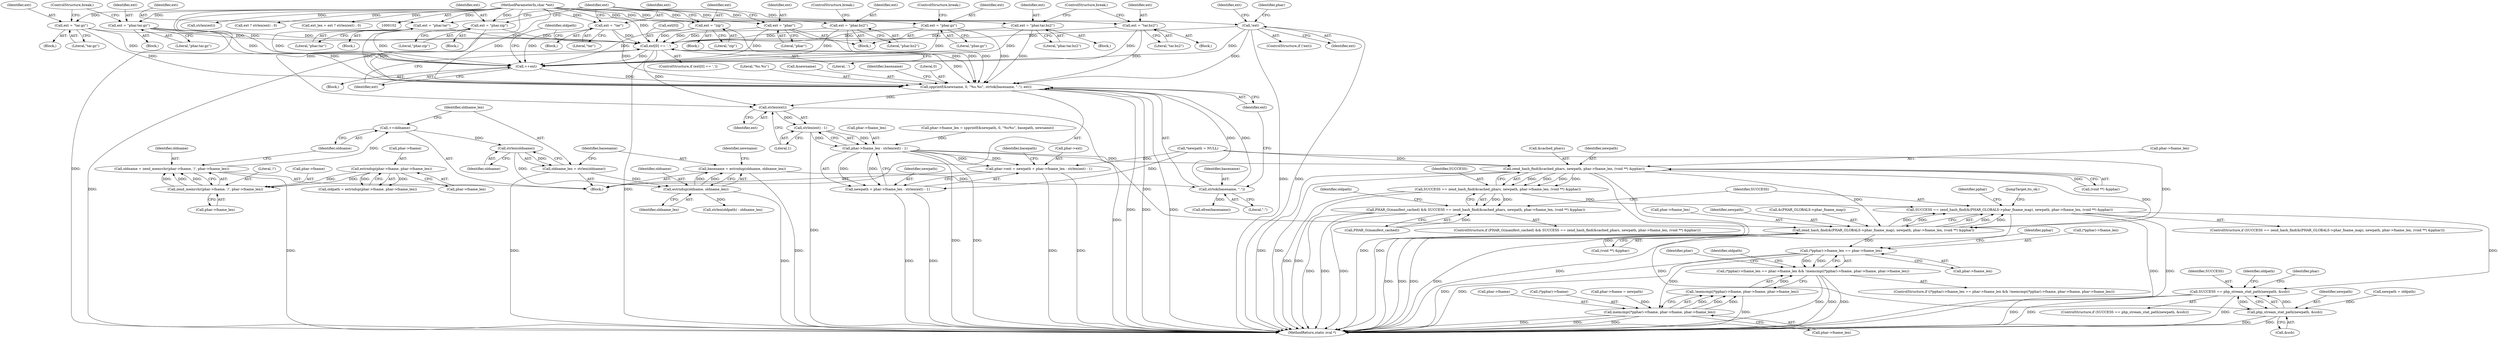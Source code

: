 digraph "0_php_b2cf3f064b8f5efef89bb084521b61318c71781b@API" {
"1000354" [label="(Call,strlen(ext))"];
"1000308" [label="(Call,spprintf(&newname, 0, \"%s.%s\", strtok(basename, \".\"), ext))"];
"1000313" [label="(Call,strtok(basename, \".\"))"];
"1000303" [label="(Call,basename = estrndup(oldname, oldname_len))"];
"1000305" [label="(Call,estrndup(oldname, oldname_len))"];
"1000301" [label="(Call,strlen(oldname))"];
"1000297" [label="(Call,++oldname)"];
"1000287" [label="(Call,oldname = zend_memrchr(phar->fname, '/', phar->fname_len))"];
"1000289" [label="(Call,zend_memrchr(phar->fname, '/', phar->fname_len))"];
"1000280" [label="(Call,estrndup(phar->fname, phar->fname_len))"];
"1000299" [label="(Call,oldname_len = strlen(oldname))"];
"1000224" [label="(Call,ext = \"phar.tar\")"];
"1000104" [label="(MethodParameterIn,char *ext)"];
"1000189" [label="(Call,ext = \"tar.gz\")"];
"1000169" [label="(Call,ext = \"phar.zip\")"];
"1000204" [label="(Call,ext = \"tar.bz2\")"];
"1000270" [label="(Call,ext[0] == '.')"];
"1000219" [label="(Call,ext = \"tar\")"];
"1000164" [label="(Call,ext = \"zip\")"];
"1000209" [label="(Call,ext = \"phar.tar.bz2\")"];
"1000235" [label="(Call,ext = \"phar.gz\")"];
"1000194" [label="(Call,ext = \"phar.tar.gz\")"];
"1000151" [label="(Call,!ext)"];
"1000245" [label="(Call,ext = \"phar\")"];
"1000240" [label="(Call,ext = \"phar.bz2\")"];
"1000276" [label="(Call,++ext)"];
"1000353" [label="(Call,strlen(ext) - 1)"];
"1000349" [label="(Call,phar->fname_len - strlen(ext) - 1)"];
"1000343" [label="(Call,phar->ext = newpath + phar->fname_len - strlen(ext) - 1)"];
"1000347" [label="(Call,newpath + phar->fname_len - strlen(ext) - 1)"];
"1000367" [label="(Call,zend_hash_find(&cached_phars, newpath, phar->fname_len, (void **) &pphar))"];
"1000365" [label="(Call,SUCCESS == zend_hash_find(&cached_phars, newpath, phar->fname_len, (void **) &pphar))"];
"1000362" [label="(Call,PHAR_G(manifest_cached) && SUCCESS == zend_hash_find(&cached_phars, newpath, phar->fname_len, (void **) &pphar))"];
"1000384" [label="(Call,SUCCESS == zend_hash_find(&(PHAR_GLOBALS->phar_fname_map), newpath, phar->fname_len, (void **) &pphar))"];
"1000494" [label="(Call,SUCCESS == php_stream_stat_path(newpath, &ssb))"];
"1000386" [label="(Call,zend_hash_find(&(PHAR_GLOBALS->phar_fname_map), newpath, phar->fname_len, (void **) &pphar))"];
"1000402" [label="(Call,(*pphar)->fname_len == phar->fname_len)"];
"1000401" [label="(Call,(*pphar)->fname_len == phar->fname_len && !memcmp((*pphar)->fname, phar->fname, phar->fname_len))"];
"1000411" [label="(Call,memcmp((*pphar)->fname, phar->fname, phar->fname_len))"];
"1000410" [label="(Call,!memcmp((*pphar)->fname, phar->fname, phar->fname_len))"];
"1000496" [label="(Call,php_stream_stat_path(newpath, &ssb))"];
"1000150" [label="(ControlStructure,if (!ext))"];
"1000508" [label="(Identifier,phar)"];
"1000141" [label="(Call,strlen(ext))"];
"1000350" [label="(Call,phar->fname_len)"];
"1000416" [label="(Call,phar->fname)"];
"1000305" [label="(Call,estrndup(oldname, oldname_len))"];
"1000169" [label="(Call,ext = \"phar.zip\")"];
"1000407" [label="(Call,phar->fname_len)"];
"1000362" [label="(Call,PHAR_G(manifest_cached) && SUCCESS == zend_hash_find(&cached_phars, newpath, phar->fname_len, (void **) &pphar))"];
"1000419" [label="(Call,phar->fname_len)"];
"1000191" [label="(Literal,\"tar.gz\")"];
"1000210" [label="(Identifier,ext)"];
"1000235" [label="(Call,ext = \"phar.gz\")"];
"1000233" [label="(Block,)"];
"1000247" [label="(Literal,\"phar\")"];
"1000194" [label="(Call,ext = \"phar.tar.gz\")"];
"1000246" [label="(Identifier,ext)"];
"1000253" [label="(Identifier,ext)"];
"1000190" [label="(Identifier,ext)"];
"1000276" [label="(Call,++ext)"];
"1000368" [label="(Call,&cached_phars)"];
"1000274" [label="(Literal,'.')"];
"1000374" [label="(Call,(void **) &pphar)"];
"1000312" [label="(Literal,\"%s.%s\")"];
"1000308" [label="(Call,spprintf(&newname, 0, \"%s.%s\", strtok(basename, \".\"), ext))"];
"1000281" [label="(Call,phar->fname)"];
"1000203" [label="(Block,)"];
"1000414" [label="(Identifier,pphar)"];
"1000370" [label="(Identifier,newpath)"];
"1000212" [label="(ControlStructure,break;)"];
"1000197" [label="(ControlStructure,break;)"];
"1000209" [label="(Call,ext = \"phar.tar.bz2\")"];
"1000269" [label="(ControlStructure,if (ext[0] == '.'))"];
"1000220" [label="(Identifier,ext)"];
"1000347" [label="(Call,newpath + phar->fname_len - strlen(ext) - 1)"];
"1000361" [label="(ControlStructure,if (PHAR_G(manifest_cached) && SUCCESS == zend_hash_find(&cached_phars, newpath, phar->fname_len, (void **) &pphar)))"];
"1000277" [label="(Identifier,ext)"];
"1000242" [label="(Literal,\"phar.bz2\")"];
"1000279" [label="(Identifier,oldpath)"];
"1000392" [label="(Call,phar->fname_len)"];
"1000196" [label="(Literal,\"phar.tar.gz\")"];
"1000403" [label="(Call,(*pphar)->fname_len)"];
"1000387" [label="(Call,&(PHAR_GLOBALS->phar_fname_map))"];
"1000288" [label="(Identifier,oldname)"];
"1000294" [label="(Call,phar->fname_len)"];
"1000495" [label="(Identifier,SUCCESS)"];
"1000343" [label="(Call,phar->ext = newpath + phar->fname_len - strlen(ext) - 1)"];
"1000402" [label="(Call,(*pphar)->fname_len == phar->fname_len)"];
"1000498" [label="(Call,&ssb)"];
"1000151" [label="(Call,!ext)"];
"1000410" [label="(Call,!memcmp((*pphar)->fname, phar->fname, phar->fname_len))"];
"1000412" [label="(Call,(*pphar)->fname)"];
"1000275" [label="(Block,)"];
"1000208" [label="(Block,)"];
"1000270" [label="(Call,ext[0] == '.')"];
"1000298" [label="(Identifier,oldname)"];
"1000128" [label="(Call,*newpath = NULL)"];
"1000206" [label="(Literal,\"tar.bz2\")"];
"1000309" [label="(Call,&newname)"];
"1000300" [label="(Identifier,oldname_len)"];
"1000391" [label="(Identifier,newpath)"];
"1000358" [label="(Identifier,basepath)"];
"1000280" [label="(Call,estrndup(phar->fname, phar->fname_len))"];
"1000494" [label="(Call,SUCCESS == php_stream_stat_path(newpath, &ssb))"];
"1000323" [label="(Call,strlen(oldpath) - oldname_len)"];
"1000317" [label="(Call,efree(basename))"];
"1000165" [label="(Identifier,ext)"];
"1000385" [label="(Identifier,SUCCESS)"];
"1000284" [label="(Call,phar->fname_len)"];
"1000156" [label="(Identifier,phar)"];
"1000304" [label="(Identifier,basename)"];
"1000104" [label="(MethodParameterIn,char *ext)"];
"1000106" [label="(Block,)"];
"1000168" [label="(Block,)"];
"1000502" [label="(Identifier,oldpath)"];
"1000316" [label="(Identifier,ext)"];
"1000314" [label="(Identifier,basename)"];
"1000164" [label="(Call,ext = \"zip\")"];
"1000386" [label="(Call,zend_hash_find(&(PHAR_GLOBALS->phar_fname_map), newpath, phar->fname_len, (void **) &pphar))"];
"1000236" [label="(Identifier,ext)"];
"1000365" [label="(Call,SUCCESS == zend_hash_find(&cached_phars, newpath, phar->fname_len, (void **) &pphar))"];
"1000307" [label="(Identifier,oldname_len)"];
"1000384" [label="(Call,SUCCESS == zend_hash_find(&(PHAR_GLOBALS->phar_fname_map), newpath, phar->fname_len, (void **) &pphar))"];
"1000303" [label="(Call,basename = estrndup(oldname, oldname_len))"];
"1000371" [label="(Call,phar->fname_len)"];
"1000401" [label="(Call,(*pphar)->fname_len == phar->fname_len && !memcmp((*pphar)->fname, phar->fname, phar->fname_len))"];
"1000166" [label="(Literal,\"zip\")"];
"1000405" [label="(Identifier,pphar)"];
"1000492" [label="(JumpTarget,its_ok:)"];
"1000380" [label="(Identifier,oldpath)"];
"1000484" [label="(Call,newpath = oldpath)"];
"1000497" [label="(Identifier,newpath)"];
"1000271" [label="(Call,ext[0])"];
"1000204" [label="(Call,ext = \"tar.bz2\")"];
"1000411" [label="(Call,memcmp((*pphar)->fname, phar->fname, phar->fname_len))"];
"1000245" [label="(Call,ext = \"phar\")"];
"1000313" [label="(Call,strtok(basename, \".\"))"];
"1000287" [label="(Call,oldname = zend_memrchr(phar->fname, '/', phar->fname_len))"];
"1000349" [label="(Call,phar->fname_len - strlen(ext) - 1)"];
"1000223" [label="(Block,)"];
"1000189" [label="(Call,ext = \"tar.gz\")"];
"1000344" [label="(Call,phar->ext)"];
"1000195" [label="(Identifier,ext)"];
"1000301" [label="(Call,strlen(oldname))"];
"1000400" [label="(ControlStructure,if ((*pphar)->fname_len == phar->fname_len && !memcmp((*pphar)->fname, phar->fname, phar->fname_len)))"];
"1000272" [label="(Identifier,ext)"];
"1000238" [label="(ControlStructure,break;)"];
"1000237" [label="(Literal,\"phar.gz\")"];
"1000240" [label="(Call,ext = \"phar.bz2\")"];
"1000293" [label="(Literal,'/')"];
"1000327" [label="(Call,phar->fname_len = spprintf(&newpath, 0, \"%s%s\", basepath, newname))"];
"1000224" [label="(Call,ext = \"phar.tar\")"];
"1000219" [label="(Call,ext = \"tar\")"];
"1000338" [label="(Call,phar->fname = newpath)"];
"1000686" [label="(MethodReturn,static zval *)"];
"1000211" [label="(Literal,\"phar.tar.bz2\")"];
"1000356" [label="(Literal,1)"];
"1000395" [label="(Call,(void **) &pphar)"];
"1000383" [label="(ControlStructure,if (SUCCESS == zend_hash_find(&(PHAR_GLOBALS->phar_fname_map), newpath, phar->fname_len, (void **) &pphar)))"];
"1000226" [label="(Literal,\"phar.tar\")"];
"1000289" [label="(Call,zend_memrchr(phar->fname, '/', phar->fname_len))"];
"1000205" [label="(Identifier,ext)"];
"1000353" [label="(Call,strlen(ext) - 1)"];
"1000318" [label="(Identifier,basename)"];
"1000493" [label="(ControlStructure,if (SUCCESS == php_stream_stat_path(newpath, &ssb)))"];
"1000367" [label="(Call,zend_hash_find(&cached_phars, newpath, phar->fname_len, (void **) &pphar))"];
"1000315" [label="(Literal,\".\")"];
"1000139" [label="(Call,ext ? strlen(ext) : 0)"];
"1000278" [label="(Call,oldpath = estrndup(phar->fname, phar->fname_len))"];
"1000241" [label="(Identifier,ext)"];
"1000428" [label="(Identifier,phar)"];
"1000489" [label="(Identifier,oldpath)"];
"1000221" [label="(Literal,\"tar\")"];
"1000355" [label="(Identifier,ext)"];
"1000311" [label="(Literal,0)"];
"1000137" [label="(Call,ext_len = ext ? strlen(ext) : 0)"];
"1000171" [label="(Literal,\"phar.zip\")"];
"1000193" [label="(Block,)"];
"1000243" [label="(ControlStructure,break;)"];
"1000363" [label="(Call,PHAR_G(manifest_cached))"];
"1000310" [label="(Identifier,newname)"];
"1000225" [label="(Identifier,ext)"];
"1000302" [label="(Identifier,oldname)"];
"1000299" [label="(Call,oldname_len = strlen(oldname))"];
"1000152" [label="(Identifier,ext)"];
"1000297" [label="(Call,++oldname)"];
"1000170" [label="(Identifier,ext)"];
"1000348" [label="(Identifier,newpath)"];
"1000306" [label="(Identifier,oldname)"];
"1000290" [label="(Call,phar->fname)"];
"1000188" [label="(Block,)"];
"1000354" [label="(Call,strlen(ext))"];
"1000163" [label="(Block,)"];
"1000218" [label="(Block,)"];
"1000496" [label="(Call,php_stream_stat_path(newpath, &ssb))"];
"1000366" [label="(Identifier,SUCCESS)"];
"1000354" -> "1000353"  [label="AST: "];
"1000354" -> "1000355"  [label="CFG: "];
"1000355" -> "1000354"  [label="AST: "];
"1000356" -> "1000354"  [label="CFG: "];
"1000354" -> "1000686"  [label="DDG: "];
"1000354" -> "1000353"  [label="DDG: "];
"1000308" -> "1000354"  [label="DDG: "];
"1000270" -> "1000354"  [label="DDG: "];
"1000104" -> "1000354"  [label="DDG: "];
"1000308" -> "1000106"  [label="AST: "];
"1000308" -> "1000316"  [label="CFG: "];
"1000309" -> "1000308"  [label="AST: "];
"1000311" -> "1000308"  [label="AST: "];
"1000312" -> "1000308"  [label="AST: "];
"1000313" -> "1000308"  [label="AST: "];
"1000316" -> "1000308"  [label="AST: "];
"1000318" -> "1000308"  [label="CFG: "];
"1000308" -> "1000686"  [label="DDG: "];
"1000308" -> "1000686"  [label="DDG: "];
"1000308" -> "1000686"  [label="DDG: "];
"1000313" -> "1000308"  [label="DDG: "];
"1000313" -> "1000308"  [label="DDG: "];
"1000224" -> "1000308"  [label="DDG: "];
"1000189" -> "1000308"  [label="DDG: "];
"1000169" -> "1000308"  [label="DDG: "];
"1000204" -> "1000308"  [label="DDG: "];
"1000270" -> "1000308"  [label="DDG: "];
"1000164" -> "1000308"  [label="DDG: "];
"1000209" -> "1000308"  [label="DDG: "];
"1000235" -> "1000308"  [label="DDG: "];
"1000194" -> "1000308"  [label="DDG: "];
"1000151" -> "1000308"  [label="DDG: "];
"1000276" -> "1000308"  [label="DDG: "];
"1000219" -> "1000308"  [label="DDG: "];
"1000245" -> "1000308"  [label="DDG: "];
"1000240" -> "1000308"  [label="DDG: "];
"1000104" -> "1000308"  [label="DDG: "];
"1000313" -> "1000315"  [label="CFG: "];
"1000314" -> "1000313"  [label="AST: "];
"1000315" -> "1000313"  [label="AST: "];
"1000316" -> "1000313"  [label="CFG: "];
"1000303" -> "1000313"  [label="DDG: "];
"1000313" -> "1000317"  [label="DDG: "];
"1000303" -> "1000106"  [label="AST: "];
"1000303" -> "1000305"  [label="CFG: "];
"1000304" -> "1000303"  [label="AST: "];
"1000305" -> "1000303"  [label="AST: "];
"1000310" -> "1000303"  [label="CFG: "];
"1000303" -> "1000686"  [label="DDG: "];
"1000305" -> "1000303"  [label="DDG: "];
"1000305" -> "1000303"  [label="DDG: "];
"1000305" -> "1000307"  [label="CFG: "];
"1000306" -> "1000305"  [label="AST: "];
"1000307" -> "1000305"  [label="AST: "];
"1000305" -> "1000686"  [label="DDG: "];
"1000301" -> "1000305"  [label="DDG: "];
"1000299" -> "1000305"  [label="DDG: "];
"1000305" -> "1000323"  [label="DDG: "];
"1000301" -> "1000299"  [label="AST: "];
"1000301" -> "1000302"  [label="CFG: "];
"1000302" -> "1000301"  [label="AST: "];
"1000299" -> "1000301"  [label="CFG: "];
"1000301" -> "1000299"  [label="DDG: "];
"1000297" -> "1000301"  [label="DDG: "];
"1000297" -> "1000106"  [label="AST: "];
"1000297" -> "1000298"  [label="CFG: "];
"1000298" -> "1000297"  [label="AST: "];
"1000300" -> "1000297"  [label="CFG: "];
"1000287" -> "1000297"  [label="DDG: "];
"1000287" -> "1000106"  [label="AST: "];
"1000287" -> "1000289"  [label="CFG: "];
"1000288" -> "1000287"  [label="AST: "];
"1000289" -> "1000287"  [label="AST: "];
"1000298" -> "1000287"  [label="CFG: "];
"1000287" -> "1000686"  [label="DDG: "];
"1000289" -> "1000287"  [label="DDG: "];
"1000289" -> "1000287"  [label="DDG: "];
"1000289" -> "1000287"  [label="DDG: "];
"1000289" -> "1000294"  [label="CFG: "];
"1000290" -> "1000289"  [label="AST: "];
"1000293" -> "1000289"  [label="AST: "];
"1000294" -> "1000289"  [label="AST: "];
"1000280" -> "1000289"  [label="DDG: "];
"1000280" -> "1000289"  [label="DDG: "];
"1000280" -> "1000278"  [label="AST: "];
"1000280" -> "1000284"  [label="CFG: "];
"1000281" -> "1000280"  [label="AST: "];
"1000284" -> "1000280"  [label="AST: "];
"1000278" -> "1000280"  [label="CFG: "];
"1000280" -> "1000278"  [label="DDG: "];
"1000280" -> "1000278"  [label="DDG: "];
"1000299" -> "1000106"  [label="AST: "];
"1000300" -> "1000299"  [label="AST: "];
"1000304" -> "1000299"  [label="CFG: "];
"1000299" -> "1000686"  [label="DDG: "];
"1000224" -> "1000223"  [label="AST: "];
"1000224" -> "1000226"  [label="CFG: "];
"1000225" -> "1000224"  [label="AST: "];
"1000226" -> "1000224"  [label="AST: "];
"1000272" -> "1000224"  [label="CFG: "];
"1000104" -> "1000224"  [label="DDG: "];
"1000224" -> "1000270"  [label="DDG: "];
"1000224" -> "1000276"  [label="DDG: "];
"1000104" -> "1000102"  [label="AST: "];
"1000104" -> "1000686"  [label="DDG: "];
"1000104" -> "1000137"  [label="DDG: "];
"1000104" -> "1000139"  [label="DDG: "];
"1000104" -> "1000141"  [label="DDG: "];
"1000104" -> "1000151"  [label="DDG: "];
"1000104" -> "1000164"  [label="DDG: "];
"1000104" -> "1000169"  [label="DDG: "];
"1000104" -> "1000189"  [label="DDG: "];
"1000104" -> "1000194"  [label="DDG: "];
"1000104" -> "1000204"  [label="DDG: "];
"1000104" -> "1000209"  [label="DDG: "];
"1000104" -> "1000219"  [label="DDG: "];
"1000104" -> "1000235"  [label="DDG: "];
"1000104" -> "1000240"  [label="DDG: "];
"1000104" -> "1000245"  [label="DDG: "];
"1000104" -> "1000270"  [label="DDG: "];
"1000104" -> "1000276"  [label="DDG: "];
"1000189" -> "1000188"  [label="AST: "];
"1000189" -> "1000191"  [label="CFG: "];
"1000190" -> "1000189"  [label="AST: "];
"1000191" -> "1000189"  [label="AST: "];
"1000197" -> "1000189"  [label="CFG: "];
"1000189" -> "1000270"  [label="DDG: "];
"1000189" -> "1000276"  [label="DDG: "];
"1000169" -> "1000168"  [label="AST: "];
"1000169" -> "1000171"  [label="CFG: "];
"1000170" -> "1000169"  [label="AST: "];
"1000171" -> "1000169"  [label="AST: "];
"1000272" -> "1000169"  [label="CFG: "];
"1000169" -> "1000270"  [label="DDG: "];
"1000169" -> "1000276"  [label="DDG: "];
"1000204" -> "1000203"  [label="AST: "];
"1000204" -> "1000206"  [label="CFG: "];
"1000205" -> "1000204"  [label="AST: "];
"1000206" -> "1000204"  [label="AST: "];
"1000212" -> "1000204"  [label="CFG: "];
"1000204" -> "1000270"  [label="DDG: "];
"1000204" -> "1000276"  [label="DDG: "];
"1000270" -> "1000269"  [label="AST: "];
"1000270" -> "1000274"  [label="CFG: "];
"1000271" -> "1000270"  [label="AST: "];
"1000274" -> "1000270"  [label="AST: "];
"1000277" -> "1000270"  [label="CFG: "];
"1000279" -> "1000270"  [label="CFG: "];
"1000270" -> "1000686"  [label="DDG: "];
"1000270" -> "1000686"  [label="DDG: "];
"1000219" -> "1000270"  [label="DDG: "];
"1000164" -> "1000270"  [label="DDG: "];
"1000209" -> "1000270"  [label="DDG: "];
"1000235" -> "1000270"  [label="DDG: "];
"1000194" -> "1000270"  [label="DDG: "];
"1000151" -> "1000270"  [label="DDG: "];
"1000245" -> "1000270"  [label="DDG: "];
"1000240" -> "1000270"  [label="DDG: "];
"1000270" -> "1000276"  [label="DDG: "];
"1000219" -> "1000218"  [label="AST: "];
"1000219" -> "1000221"  [label="CFG: "];
"1000220" -> "1000219"  [label="AST: "];
"1000221" -> "1000219"  [label="AST: "];
"1000272" -> "1000219"  [label="CFG: "];
"1000219" -> "1000276"  [label="DDG: "];
"1000164" -> "1000163"  [label="AST: "];
"1000164" -> "1000166"  [label="CFG: "];
"1000165" -> "1000164"  [label="AST: "];
"1000166" -> "1000164"  [label="AST: "];
"1000272" -> "1000164"  [label="CFG: "];
"1000164" -> "1000276"  [label="DDG: "];
"1000209" -> "1000208"  [label="AST: "];
"1000209" -> "1000211"  [label="CFG: "];
"1000210" -> "1000209"  [label="AST: "];
"1000211" -> "1000209"  [label="AST: "];
"1000212" -> "1000209"  [label="CFG: "];
"1000209" -> "1000276"  [label="DDG: "];
"1000235" -> "1000233"  [label="AST: "];
"1000235" -> "1000237"  [label="CFG: "];
"1000236" -> "1000235"  [label="AST: "];
"1000237" -> "1000235"  [label="AST: "];
"1000238" -> "1000235"  [label="CFG: "];
"1000235" -> "1000276"  [label="DDG: "];
"1000194" -> "1000193"  [label="AST: "];
"1000194" -> "1000196"  [label="CFG: "];
"1000195" -> "1000194"  [label="AST: "];
"1000196" -> "1000194"  [label="AST: "];
"1000197" -> "1000194"  [label="CFG: "];
"1000194" -> "1000276"  [label="DDG: "];
"1000151" -> "1000150"  [label="AST: "];
"1000151" -> "1000152"  [label="CFG: "];
"1000152" -> "1000151"  [label="AST: "];
"1000156" -> "1000151"  [label="CFG: "];
"1000253" -> "1000151"  [label="CFG: "];
"1000151" -> "1000686"  [label="DDG: "];
"1000151" -> "1000686"  [label="DDG: "];
"1000151" -> "1000276"  [label="DDG: "];
"1000245" -> "1000233"  [label="AST: "];
"1000245" -> "1000247"  [label="CFG: "];
"1000246" -> "1000245"  [label="AST: "];
"1000247" -> "1000245"  [label="AST: "];
"1000272" -> "1000245"  [label="CFG: "];
"1000245" -> "1000276"  [label="DDG: "];
"1000240" -> "1000233"  [label="AST: "];
"1000240" -> "1000242"  [label="CFG: "];
"1000241" -> "1000240"  [label="AST: "];
"1000242" -> "1000240"  [label="AST: "];
"1000243" -> "1000240"  [label="CFG: "];
"1000240" -> "1000276"  [label="DDG: "];
"1000276" -> "1000275"  [label="AST: "];
"1000276" -> "1000277"  [label="CFG: "];
"1000277" -> "1000276"  [label="AST: "];
"1000279" -> "1000276"  [label="CFG: "];
"1000353" -> "1000349"  [label="AST: "];
"1000353" -> "1000356"  [label="CFG: "];
"1000356" -> "1000353"  [label="AST: "];
"1000349" -> "1000353"  [label="CFG: "];
"1000353" -> "1000686"  [label="DDG: "];
"1000353" -> "1000349"  [label="DDG: "];
"1000353" -> "1000349"  [label="DDG: "];
"1000349" -> "1000347"  [label="AST: "];
"1000350" -> "1000349"  [label="AST: "];
"1000347" -> "1000349"  [label="CFG: "];
"1000349" -> "1000686"  [label="DDG: "];
"1000349" -> "1000686"  [label="DDG: "];
"1000349" -> "1000343"  [label="DDG: "];
"1000349" -> "1000343"  [label="DDG: "];
"1000349" -> "1000347"  [label="DDG: "];
"1000349" -> "1000347"  [label="DDG: "];
"1000327" -> "1000349"  [label="DDG: "];
"1000349" -> "1000367"  [label="DDG: "];
"1000349" -> "1000386"  [label="DDG: "];
"1000343" -> "1000106"  [label="AST: "];
"1000343" -> "1000347"  [label="CFG: "];
"1000344" -> "1000343"  [label="AST: "];
"1000347" -> "1000343"  [label="AST: "];
"1000358" -> "1000343"  [label="CFG: "];
"1000343" -> "1000686"  [label="DDG: "];
"1000343" -> "1000686"  [label="DDG: "];
"1000128" -> "1000343"  [label="DDG: "];
"1000348" -> "1000347"  [label="AST: "];
"1000347" -> "1000686"  [label="DDG: "];
"1000347" -> "1000686"  [label="DDG: "];
"1000128" -> "1000347"  [label="DDG: "];
"1000367" -> "1000365"  [label="AST: "];
"1000367" -> "1000374"  [label="CFG: "];
"1000368" -> "1000367"  [label="AST: "];
"1000370" -> "1000367"  [label="AST: "];
"1000371" -> "1000367"  [label="AST: "];
"1000374" -> "1000367"  [label="AST: "];
"1000365" -> "1000367"  [label="CFG: "];
"1000367" -> "1000686"  [label="DDG: "];
"1000367" -> "1000686"  [label="DDG: "];
"1000367" -> "1000686"  [label="DDG: "];
"1000367" -> "1000686"  [label="DDG: "];
"1000367" -> "1000365"  [label="DDG: "];
"1000367" -> "1000365"  [label="DDG: "];
"1000367" -> "1000365"  [label="DDG: "];
"1000367" -> "1000365"  [label="DDG: "];
"1000128" -> "1000367"  [label="DDG: "];
"1000374" -> "1000367"  [label="DDG: "];
"1000367" -> "1000386"  [label="DDG: "];
"1000367" -> "1000386"  [label="DDG: "];
"1000365" -> "1000362"  [label="AST: "];
"1000366" -> "1000365"  [label="AST: "];
"1000362" -> "1000365"  [label="CFG: "];
"1000365" -> "1000686"  [label="DDG: "];
"1000365" -> "1000686"  [label="DDG: "];
"1000365" -> "1000362"  [label="DDG: "];
"1000365" -> "1000362"  [label="DDG: "];
"1000365" -> "1000384"  [label="DDG: "];
"1000362" -> "1000361"  [label="AST: "];
"1000362" -> "1000363"  [label="CFG: "];
"1000363" -> "1000362"  [label="AST: "];
"1000380" -> "1000362"  [label="CFG: "];
"1000385" -> "1000362"  [label="CFG: "];
"1000362" -> "1000686"  [label="DDG: "];
"1000362" -> "1000686"  [label="DDG: "];
"1000362" -> "1000686"  [label="DDG: "];
"1000363" -> "1000362"  [label="DDG: "];
"1000384" -> "1000383"  [label="AST: "];
"1000384" -> "1000386"  [label="CFG: "];
"1000385" -> "1000384"  [label="AST: "];
"1000386" -> "1000384"  [label="AST: "];
"1000405" -> "1000384"  [label="CFG: "];
"1000492" -> "1000384"  [label="CFG: "];
"1000384" -> "1000686"  [label="DDG: "];
"1000384" -> "1000686"  [label="DDG: "];
"1000384" -> "1000686"  [label="DDG: "];
"1000386" -> "1000384"  [label="DDG: "];
"1000386" -> "1000384"  [label="DDG: "];
"1000386" -> "1000384"  [label="DDG: "];
"1000386" -> "1000384"  [label="DDG: "];
"1000384" -> "1000494"  [label="DDG: "];
"1000494" -> "1000493"  [label="AST: "];
"1000494" -> "1000496"  [label="CFG: "];
"1000495" -> "1000494"  [label="AST: "];
"1000496" -> "1000494"  [label="AST: "];
"1000502" -> "1000494"  [label="CFG: "];
"1000508" -> "1000494"  [label="CFG: "];
"1000494" -> "1000686"  [label="DDG: "];
"1000494" -> "1000686"  [label="DDG: "];
"1000494" -> "1000686"  [label="DDG: "];
"1000496" -> "1000494"  [label="DDG: "];
"1000496" -> "1000494"  [label="DDG: "];
"1000386" -> "1000395"  [label="CFG: "];
"1000387" -> "1000386"  [label="AST: "];
"1000391" -> "1000386"  [label="AST: "];
"1000392" -> "1000386"  [label="AST: "];
"1000395" -> "1000386"  [label="AST: "];
"1000386" -> "1000686"  [label="DDG: "];
"1000386" -> "1000686"  [label="DDG: "];
"1000386" -> "1000686"  [label="DDG: "];
"1000386" -> "1000686"  [label="DDG: "];
"1000128" -> "1000386"  [label="DDG: "];
"1000395" -> "1000386"  [label="DDG: "];
"1000386" -> "1000402"  [label="DDG: "];
"1000386" -> "1000496"  [label="DDG: "];
"1000402" -> "1000401"  [label="AST: "];
"1000402" -> "1000407"  [label="CFG: "];
"1000403" -> "1000402"  [label="AST: "];
"1000407" -> "1000402"  [label="AST: "];
"1000414" -> "1000402"  [label="CFG: "];
"1000401" -> "1000402"  [label="CFG: "];
"1000402" -> "1000686"  [label="DDG: "];
"1000402" -> "1000686"  [label="DDG: "];
"1000402" -> "1000401"  [label="DDG: "];
"1000402" -> "1000401"  [label="DDG: "];
"1000402" -> "1000411"  [label="DDG: "];
"1000401" -> "1000400"  [label="AST: "];
"1000401" -> "1000410"  [label="CFG: "];
"1000410" -> "1000401"  [label="AST: "];
"1000428" -> "1000401"  [label="CFG: "];
"1000489" -> "1000401"  [label="CFG: "];
"1000401" -> "1000686"  [label="DDG: "];
"1000401" -> "1000686"  [label="DDG: "];
"1000401" -> "1000686"  [label="DDG: "];
"1000410" -> "1000401"  [label="DDG: "];
"1000411" -> "1000410"  [label="AST: "];
"1000411" -> "1000419"  [label="CFG: "];
"1000412" -> "1000411"  [label="AST: "];
"1000416" -> "1000411"  [label="AST: "];
"1000419" -> "1000411"  [label="AST: "];
"1000410" -> "1000411"  [label="CFG: "];
"1000411" -> "1000686"  [label="DDG: "];
"1000411" -> "1000686"  [label="DDG: "];
"1000411" -> "1000686"  [label="DDG: "];
"1000411" -> "1000410"  [label="DDG: "];
"1000411" -> "1000410"  [label="DDG: "];
"1000411" -> "1000410"  [label="DDG: "];
"1000338" -> "1000411"  [label="DDG: "];
"1000410" -> "1000686"  [label="DDG: "];
"1000496" -> "1000498"  [label="CFG: "];
"1000497" -> "1000496"  [label="AST: "];
"1000498" -> "1000496"  [label="AST: "];
"1000496" -> "1000686"  [label="DDG: "];
"1000496" -> "1000686"  [label="DDG: "];
"1000484" -> "1000496"  [label="DDG: "];
}
